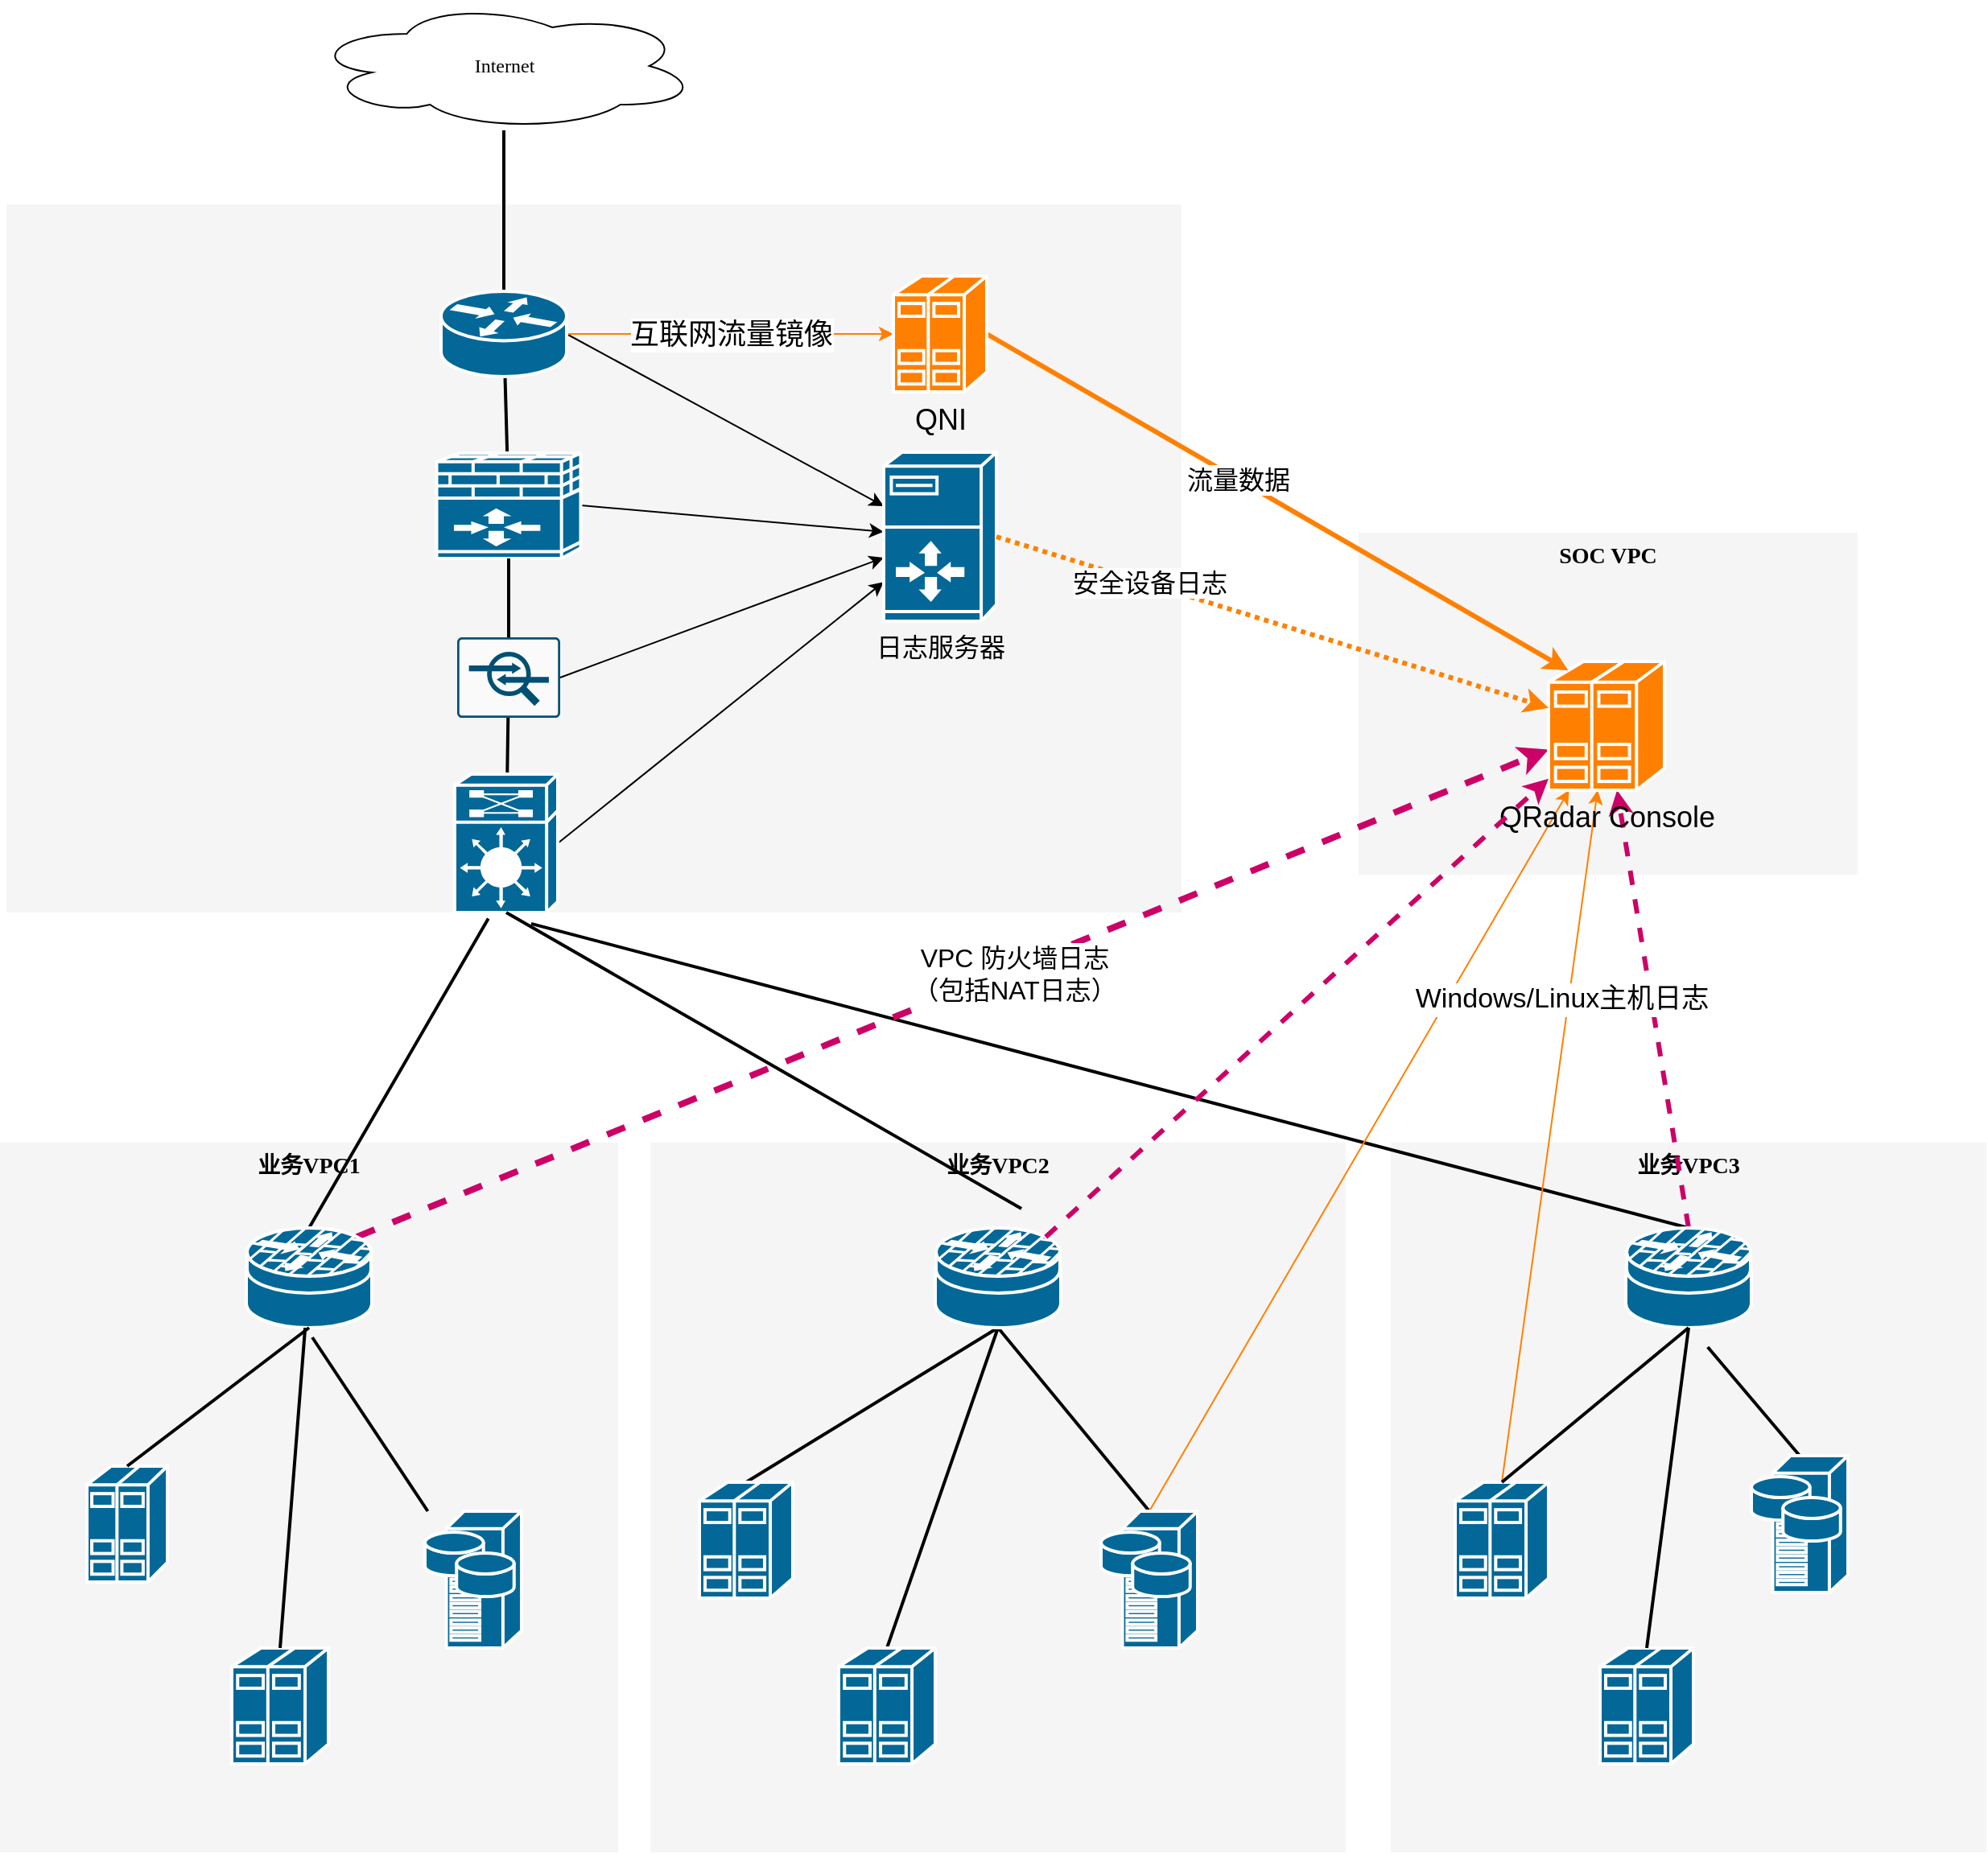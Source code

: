 <mxfile version="14.4.8" type="github">
  <diagram name="Page-1" id="c37626ed-c26b-45fb-9056-f9ebc6bb27b6">
    <mxGraphModel dx="1958" dy="1032" grid="1" gridSize="10" guides="1" tooltips="1" connect="1" arrows="1" fold="1" page="1" pageScale="1" pageWidth="1100" pageHeight="850" background="#ffffff" math="0" shadow="0">
      <root>
        <mxCell id="0" />
        <mxCell id="1" parent="0" />
        <mxCell id="5hQp6zJ6rx_YkQlmQhCc-42" value="SOC VPC" style="whiteSpace=wrap;html=1;rounded=0;shadow=0;comic=0;strokeWidth=1;fontFamily=Verdana;fontSize=14;fillColor=#f5f5f5;strokeColor=none;fontStyle=1;verticalAlign=top;" vertex="1" parent="1">
          <mxGeometry x="1350" y="460" width="310" height="212.5" as="geometry" />
        </mxCell>
        <mxCell id="1c7a67bf8fd3230f-83" value="" style="whiteSpace=wrap;html=1;rounded=0;shadow=0;comic=0;strokeWidth=1;fontFamily=Verdana;fontSize=14;fillColor=#f5f5f5;strokeColor=none;verticalAlign=top;fontStyle=1" parent="1" vertex="1">
          <mxGeometry x="510" y="256" width="730" height="440" as="geometry" />
        </mxCell>
        <mxCell id="1c7a67bf8fd3230f-82" value="业务VPC3" style="whiteSpace=wrap;html=1;rounded=0;shadow=0;comic=0;strokeWidth=1;fontFamily=Verdana;fontSize=14;fillColor=#f5f5f5;strokeColor=none;fontStyle=1;verticalAlign=top;" parent="1" vertex="1">
          <mxGeometry x="1370" y="839" width="370" height="441" as="geometry" />
        </mxCell>
        <mxCell id="1c7a67bf8fd3230f-81" value="&lt;div&gt;业务VPC2&lt;/div&gt;" style="whiteSpace=wrap;html=1;rounded=0;shadow=0;comic=0;strokeWidth=1;fontFamily=Verdana;fontSize=14;fillColor=#f5f5f5;strokeColor=none;fontStyle=1;verticalAlign=top;" parent="1" vertex="1">
          <mxGeometry x="910" y="839" width="432" height="441" as="geometry" />
        </mxCell>
        <mxCell id="1c7a67bf8fd3230f-80" value="业务VPC1" style="whiteSpace=wrap;html=1;rounded=0;shadow=0;comic=0;strokeWidth=1;fontFamily=Verdana;fontSize=14;fillColor=#f5f5f5;strokeColor=none;fontStyle=1;verticalAlign=top;" parent="1" vertex="1">
          <mxGeometry x="506" y="839" width="384" height="441" as="geometry" />
        </mxCell>
        <mxCell id="1c7a67bf8fd3230f-38" style="edgeStyle=none;html=1;labelBackgroundColor=none;startFill=0;endArrow=none;endFill=0;strokeWidth=2;fontFamily=Verdana;fontSize=12;" parent="1" source="5hQp6zJ6rx_YkQlmQhCc-2" target="1c7a67bf8fd3230f-5" edge="1">
          <mxGeometry relative="1" as="geometry" />
        </mxCell>
        <mxCell id="5hQp6zJ6rx_YkQlmQhCc-8" style="edgeStyle=none;rounded=0;orthogonalLoop=1;jettySize=auto;html=1;exitX=1;exitY=0.5;exitDx=0;exitDy=0;exitPerimeter=0;" edge="1" parent="1" source="1c7a67bf8fd3230f-5" target="5hQp6zJ6rx_YkQlmQhCc-4">
          <mxGeometry relative="1" as="geometry" />
        </mxCell>
        <mxCell id="1c7a67bf8fd3230f-5" value="" style="shape=mxgraph.cisco.misc.route_switch_processor;html=1;dashed=0;fillColor=#036897;strokeColor=#ffffff;strokeWidth=2;verticalLabelPosition=bottom;verticalAlign=top;rounded=0;shadow=0;comic=0;fontFamily=Verdana;fontSize=12;" parent="1" vertex="1">
          <mxGeometry x="788.5" y="610" width="64" height="86" as="geometry" />
        </mxCell>
        <mxCell id="1c7a67bf8fd3230f-51" style="edgeStyle=none;html=1;labelBackgroundColor=none;startFill=0;endArrow=none;endFill=0;strokeWidth=2;fontFamily=Verdana;fontSize=12;" parent="1" source="1c7a67bf8fd3230f-10" target="1c7a67bf8fd3230f-48" edge="1">
          <mxGeometry relative="1" as="geometry" />
        </mxCell>
        <mxCell id="5hQp6zJ6rx_YkQlmQhCc-6" style="rounded=0;orthogonalLoop=1;jettySize=auto;html=1;exitX=1;exitY=0.5;exitDx=0;exitDy=0;exitPerimeter=0;" edge="1" parent="1" source="1c7a67bf8fd3230f-10" target="5hQp6zJ6rx_YkQlmQhCc-4">
          <mxGeometry relative="1" as="geometry" />
        </mxCell>
        <mxCell id="1c7a67bf8fd3230f-10" value="" style="shape=mxgraph.cisco.security.ios_firewall;html=1;dashed=0;fillColor=#036897;strokeColor=#ffffff;strokeWidth=2;verticalLabelPosition=bottom;verticalAlign=top;rounded=0;shadow=0;comic=0;fontFamily=Verdana;fontSize=12;" parent="1" vertex="1">
          <mxGeometry x="777.25" y="410" width="89.5" height="66" as="geometry" />
        </mxCell>
        <mxCell id="1c7a67bf8fd3230f-56" style="edgeStyle=none;html=1;labelBackgroundColor=none;startFill=0;endArrow=none;endFill=0;strokeWidth=2;fontFamily=Verdana;fontSize=12;entryX=0.5;entryY=0;entryDx=0;entryDy=0;entryPerimeter=0;exitX=0.326;exitY=1.043;exitDx=0;exitDy=0;exitPerimeter=0;" parent="1" source="1c7a67bf8fd3230f-5" target="5hQp6zJ6rx_YkQlmQhCc-9" edge="1">
          <mxGeometry relative="1" as="geometry">
            <mxPoint x="878.548" y="775.265" as="sourcePoint" />
            <mxPoint x="730" y="896.816" as="targetPoint" />
          </mxGeometry>
        </mxCell>
        <mxCell id="1c7a67bf8fd3230f-57" style="edgeStyle=none;html=1;labelBackgroundColor=none;startFill=0;endArrow=none;endFill=0;strokeWidth=2;fontFamily=Verdana;fontSize=12;exitX=0.5;exitY=1;exitDx=0;exitDy=0;exitPerimeter=0;" parent="1" source="1c7a67bf8fd3230f-5" edge="1">
          <mxGeometry relative="1" as="geometry">
            <mxPoint x="1175.666" y="775.985" as="sourcePoint" />
            <mxPoint x="1140.527" y="880.0" as="targetPoint" />
          </mxGeometry>
        </mxCell>
        <mxCell id="1c7a67bf8fd3230f-63" style="edgeStyle=none;html=1;labelBackgroundColor=none;startFill=0;endArrow=none;endFill=0;strokeWidth=2;fontFamily=Verdana;fontSize=12;entryX=0.5;entryY=0;entryDx=0;entryDy=0;entryPerimeter=0;exitX=0.742;exitY=1.081;exitDx=0;exitDy=0;exitPerimeter=0;" parent="1" source="1c7a67bf8fd3230f-5" target="5hQp6zJ6rx_YkQlmQhCc-12" edge="1">
          <mxGeometry relative="1" as="geometry">
            <mxPoint x="1220.261" y="761.473" as="sourcePoint" />
            <mxPoint x="1522" y="907.512" as="targetPoint" />
          </mxGeometry>
        </mxCell>
        <mxCell id="1c7a67bf8fd3230f-15" value="Internet" style="ellipse;shape=cloud;whiteSpace=wrap;html=1;rounded=0;shadow=0;comic=0;strokeWidth=1;fontFamily=Verdana;fontSize=12;" parent="1" vertex="1">
          <mxGeometry x="698.5" y="130" width="241" height="80" as="geometry" />
        </mxCell>
        <mxCell id="1c7a67bf8fd3230f-66" style="edgeStyle=none;html=1;labelBackgroundColor=none;startFill=0;endArrow=none;endFill=0;strokeWidth=2;fontFamily=Verdana;fontSize=12;" parent="1" target="5hQp6zJ6rx_YkQlmQhCc-21" edge="1">
          <mxGeometry relative="1" as="geometry">
            <mxPoint x="700" y="960" as="sourcePoint" />
            <mxPoint x="764" y="1001.796" as="targetPoint" />
          </mxGeometry>
        </mxCell>
        <mxCell id="1c7a67bf8fd3230f-60" style="edgeStyle=none;html=1;labelBackgroundColor=none;startFill=0;endArrow=none;endFill=0;strokeWidth=2;fontFamily=Verdana;fontSize=12;exitX=0.5;exitY=1;exitDx=0;exitDy=0;exitPerimeter=0;entryX=0.5;entryY=0;entryDx=0;entryDy=0;entryPerimeter=0;" parent="1" source="5hQp6zJ6rx_YkQlmQhCc-11" target="5hQp6zJ6rx_YkQlmQhCc-24" edge="1">
          <mxGeometry relative="1" as="geometry">
            <mxPoint x="1153.087" y="966" as="sourcePoint" />
            <mxPoint x="1178.913" y="1007.0" as="targetPoint" />
          </mxGeometry>
        </mxCell>
        <mxCell id="1c7a67bf8fd3230f-69" style="edgeStyle=none;html=1;labelBackgroundColor=none;startFill=0;endArrow=none;endFill=0;strokeWidth=2;fontFamily=Verdana;fontSize=12;exitX=0.5;exitY=1;exitDx=0;exitDy=0;exitPerimeter=0;entryX=0.5;entryY=0;entryDx=0;entryDy=0;entryPerimeter=0;" parent="1" source="5hQp6zJ6rx_YkQlmQhCc-11" target="5hQp6zJ6rx_YkQlmQhCc-20" edge="1">
          <mxGeometry relative="1" as="geometry">
            <mxPoint x="1094" y="950.003" as="sourcePoint" />
            <mxPoint x="1003.941" y="1026" as="targetPoint" />
          </mxGeometry>
        </mxCell>
        <mxCell id="1c7a67bf8fd3230f-70" style="edgeStyle=none;html=1;labelBackgroundColor=none;startFill=0;endArrow=none;endFill=0;strokeWidth=2;fontFamily=Verdana;fontSize=12;exitX=0.5;exitY=1;exitDx=0;exitDy=0;exitPerimeter=0;entryX=0.5;entryY=0;entryDx=0;entryDy=0;entryPerimeter=0;" parent="1" source="5hQp6zJ6rx_YkQlmQhCc-11" target="5hQp6zJ6rx_YkQlmQhCc-23" edge="1">
          <mxGeometry relative="1" as="geometry">
            <mxPoint x="1098.553" y="966" as="sourcePoint" />
            <mxPoint x="996.426" y="1126" as="targetPoint" />
          </mxGeometry>
        </mxCell>
        <mxCell id="1c7a67bf8fd3230f-59" style="edgeStyle=none;html=1;labelBackgroundColor=none;startFill=0;endArrow=none;endFill=0;strokeWidth=2;fontFamily=Verdana;fontSize=12;entryX=0.5;entryY=0;entryDx=0;entryDy=0;entryPerimeter=0;" parent="1" target="5hQp6zJ6rx_YkQlmQhCc-27" edge="1">
          <mxGeometry relative="1" as="geometry">
            <mxPoint x="1566.866" y="966" as="sourcePoint" />
            <mxPoint x="1579.134" y="1007.0" as="targetPoint" />
          </mxGeometry>
        </mxCell>
        <mxCell id="1c7a67bf8fd3230f-52" style="edgeStyle=none;html=1;labelBackgroundColor=none;startFill=0;endArrow=none;endFill=0;strokeWidth=2;fontFamily=Verdana;fontSize=12;" parent="1" source="1c7a67bf8fd3230f-48" target="1c7a67bf8fd3230f-15" edge="1">
          <mxGeometry relative="1" as="geometry" />
        </mxCell>
        <mxCell id="5hQp6zJ6rx_YkQlmQhCc-5" style="edgeStyle=none;rounded=0;orthogonalLoop=1;jettySize=auto;html=1;exitX=1;exitY=0.5;exitDx=0;exitDy=0;exitPerimeter=0;" edge="1" parent="1" source="1c7a67bf8fd3230f-48" target="5hQp6zJ6rx_YkQlmQhCc-4">
          <mxGeometry relative="1" as="geometry" />
        </mxCell>
        <mxCell id="5hQp6zJ6rx_YkQlmQhCc-50" value="&lt;font style=&quot;font-size: 18px&quot;&gt;互联网流量镜像&lt;br&gt;&lt;/font&gt;" style="edgeStyle=none;rounded=0;orthogonalLoop=1;jettySize=auto;html=1;exitX=1;exitY=0.5;exitDx=0;exitDy=0;exitPerimeter=0;entryX=0;entryY=0.5;entryDx=0;entryDy=0;entryPerimeter=0;strokeColor=#FF8000;" edge="1" parent="1" source="1c7a67bf8fd3230f-48" target="5hQp6zJ6rx_YkQlmQhCc-46">
          <mxGeometry relative="1" as="geometry" />
        </mxCell>
        <mxCell id="1c7a67bf8fd3230f-48" value="" style="shape=mxgraph.cisco.routers.router;html=1;dashed=0;fillColor=#036897;strokeColor=#ffffff;strokeWidth=2;verticalLabelPosition=bottom;verticalAlign=top;rounded=0;shadow=0;comic=0;fontFamily=Verdana;fontSize=12;" parent="1" vertex="1">
          <mxGeometry x="780" y="310" width="78" height="53" as="geometry" />
        </mxCell>
        <mxCell id="5hQp6zJ6rx_YkQlmQhCc-7" style="edgeStyle=none;rounded=0;orthogonalLoop=1;jettySize=auto;html=1;exitX=1;exitY=0.5;exitDx=0;exitDy=0;exitPerimeter=0;" edge="1" parent="1" source="5hQp6zJ6rx_YkQlmQhCc-2" target="5hQp6zJ6rx_YkQlmQhCc-4">
          <mxGeometry relative="1" as="geometry" />
        </mxCell>
        <mxCell id="5hQp6zJ6rx_YkQlmQhCc-2" value="" style="points=[[0.015,0.015,0],[0.985,0.015,0],[0.985,0.985,0],[0.015,0.985,0],[0.25,0,0],[0.5,0,0],[0.75,0,0],[1,0.25,0],[1,0.5,0],[1,0.75,0],[0.75,1,0],[0.5,1,0],[0.25,1,0],[0,0.75,0],[0,0.5,0],[0,0.25,0]];verticalLabelPosition=bottom;html=1;verticalAlign=top;aspect=fixed;align=center;pointerEvents=1;shape=mxgraph.cisco19.rect;prIcon=ips_ids;fillColor=#FAFAFA;strokeColor=#005073;" vertex="1" parent="1">
          <mxGeometry x="790" y="525" width="64" height="50" as="geometry" />
        </mxCell>
        <mxCell id="5hQp6zJ6rx_YkQlmQhCc-3" style="edgeStyle=none;html=1;labelBackgroundColor=none;startFill=0;endArrow=none;endFill=0;strokeWidth=2;fontFamily=Verdana;fontSize=12;exitX=0.5;exitY=1;exitDx=0;exitDy=0;exitPerimeter=0;" edge="1" parent="1" source="1c7a67bf8fd3230f-10" target="5hQp6zJ6rx_YkQlmQhCc-2">
          <mxGeometry relative="1" as="geometry">
            <mxPoint x="821" y="490" as="sourcePoint" />
            <mxPoint x="818.002" y="620" as="targetPoint" />
          </mxGeometry>
        </mxCell>
        <mxCell id="5hQp6zJ6rx_YkQlmQhCc-4" value="&lt;font style=&quot;font-size: 16px&quot;&gt;日志服务器&lt;br&gt;&lt;/font&gt;" style="shape=mxgraph.cisco.servers.server_with_router;html=1;pointerEvents=1;dashed=0;fillColor=#036897;strokeColor=#ffffff;strokeWidth=2;verticalLabelPosition=bottom;verticalAlign=top;align=center;outlineConnect=0;" vertex="1" parent="1">
          <mxGeometry x="1055" y="410" width="70" height="105" as="geometry" />
        </mxCell>
        <mxCell id="5hQp6zJ6rx_YkQlmQhCc-9" value="" style="shape=mxgraph.cisco.security.router_firewall;html=1;pointerEvents=1;dashed=0;fillColor=#036897;strokeColor=#ffffff;strokeWidth=2;verticalLabelPosition=bottom;verticalAlign=top;align=center;outlineConnect=0;" vertex="1" parent="1">
          <mxGeometry x="659" y="892" width="78" height="62" as="geometry" />
        </mxCell>
        <mxCell id="5hQp6zJ6rx_YkQlmQhCc-57" style="rounded=0;orthogonalLoop=1;jettySize=auto;html=1;exitX=0.88;exitY=0.09;exitDx=0;exitDy=0;exitPerimeter=0;dashed=1;strokeColor=#CC0066;strokeWidth=4;" edge="1" parent="1" source="5hQp6zJ6rx_YkQlmQhCc-10" target="5hQp6zJ6rx_YkQlmQhCc-45">
          <mxGeometry relative="1" as="geometry" />
        </mxCell>
        <mxCell id="5hQp6zJ6rx_YkQlmQhCc-59" value="&lt;div style=&quot;font-size: 16px;&quot;&gt;VPC 防火墙日志&lt;/div&gt;&lt;div style=&quot;font-size: 16px;&quot;&gt;（包括NAT日志）&lt;br style=&quot;font-size: 16px;&quot;&gt;&lt;/div&gt;" style="edgeLabel;html=1;align=center;verticalAlign=middle;resizable=0;points=[];fontSize=16;" vertex="1" connectable="0" parent="5hQp6zJ6rx_YkQlmQhCc-57">
          <mxGeometry x="0.096" y="-3" relative="1" as="geometry">
            <mxPoint x="1" y="-1" as="offset" />
          </mxGeometry>
        </mxCell>
        <mxCell id="5hQp6zJ6rx_YkQlmQhCc-10" value="" style="shape=mxgraph.cisco.security.router_firewall;html=1;pointerEvents=1;dashed=0;fillColor=#036897;strokeColor=#ffffff;strokeWidth=2;verticalLabelPosition=bottom;verticalAlign=top;align=center;outlineConnect=0;" vertex="1" parent="1">
          <mxGeometry x="659" y="892" width="78" height="62" as="geometry" />
        </mxCell>
        <mxCell id="5hQp6zJ6rx_YkQlmQhCc-11" value="" style="shape=mxgraph.cisco.security.router_firewall;html=1;pointerEvents=1;dashed=0;fillColor=#036897;strokeColor=#ffffff;strokeWidth=2;verticalLabelPosition=bottom;verticalAlign=top;align=center;outlineConnect=0;" vertex="1" parent="1">
          <mxGeometry x="1087" y="892" width="78" height="62" as="geometry" />
        </mxCell>
        <mxCell id="5hQp6zJ6rx_YkQlmQhCc-58" style="edgeStyle=none;rounded=0;orthogonalLoop=1;jettySize=auto;html=1;exitX=0.5;exitY=0;exitDx=0;exitDy=0;exitPerimeter=0;dashed=1;strokeColor=#CC0066;strokeWidth=3;" edge="1" parent="1" source="5hQp6zJ6rx_YkQlmQhCc-12" target="5hQp6zJ6rx_YkQlmQhCc-45">
          <mxGeometry relative="1" as="geometry" />
        </mxCell>
        <mxCell id="5hQp6zJ6rx_YkQlmQhCc-12" value="" style="shape=mxgraph.cisco.security.router_firewall;html=1;pointerEvents=1;dashed=0;fillColor=#036897;strokeColor=#ffffff;strokeWidth=2;verticalLabelPosition=bottom;verticalAlign=top;align=center;outlineConnect=0;" vertex="1" parent="1">
          <mxGeometry x="1516" y="892" width="78" height="62" as="geometry" />
        </mxCell>
        <mxCell id="5hQp6zJ6rx_YkQlmQhCc-18" value="" style="shape=mxgraph.cisco.servers.standard_host;html=1;pointerEvents=1;dashed=0;fillColor=#036897;strokeColor=#ffffff;strokeWidth=2;verticalLabelPosition=bottom;verticalAlign=top;align=center;outlineConnect=0;" vertex="1" parent="1">
          <mxGeometry x="560" y="1040" width="50" height="72" as="geometry" />
        </mxCell>
        <mxCell id="5hQp6zJ6rx_YkQlmQhCc-19" value="" style="shape=mxgraph.cisco.servers.standard_host;html=1;pointerEvents=1;dashed=0;fillColor=#036897;strokeColor=#ffffff;strokeWidth=2;verticalLabelPosition=bottom;verticalAlign=top;align=center;outlineConnect=0;" vertex="1" parent="1">
          <mxGeometry x="650" y="1153" width="60" height="72" as="geometry" />
        </mxCell>
        <mxCell id="5hQp6zJ6rx_YkQlmQhCc-20" value="" style="shape=mxgraph.cisco.servers.standard_host;html=1;pointerEvents=1;dashed=0;fillColor=#036897;strokeColor=#ffffff;strokeWidth=2;verticalLabelPosition=bottom;verticalAlign=top;align=center;outlineConnect=0;" vertex="1" parent="1">
          <mxGeometry x="940.5" y="1050" width="58" height="72" as="geometry" />
        </mxCell>
        <mxCell id="5hQp6zJ6rx_YkQlmQhCc-21" value="" style="shape=mxgraph.cisco.servers.storage_server;html=1;pointerEvents=1;dashed=0;fillColor=#036897;strokeColor=#ffffff;strokeWidth=2;verticalLabelPosition=bottom;verticalAlign=top;align=center;outlineConnect=0;" vertex="1" parent="1">
          <mxGeometry x="770" y="1068" width="60" height="85" as="geometry" />
        </mxCell>
        <mxCell id="5hQp6zJ6rx_YkQlmQhCc-23" value="" style="shape=mxgraph.cisco.servers.standard_host;html=1;pointerEvents=1;dashed=0;fillColor=#036897;strokeColor=#ffffff;strokeWidth=2;verticalLabelPosition=bottom;verticalAlign=top;align=center;outlineConnect=0;" vertex="1" parent="1">
          <mxGeometry x="1027" y="1153" width="60" height="72" as="geometry" />
        </mxCell>
        <mxCell id="5hQp6zJ6rx_YkQlmQhCc-62" style="edgeStyle=none;rounded=0;orthogonalLoop=1;jettySize=auto;html=1;exitX=0.5;exitY=0;exitDx=0;exitDy=0;exitPerimeter=0;strokeColor=#FF8000;fontSize=16;" edge="1" parent="1" source="5hQp6zJ6rx_YkQlmQhCc-24" target="5hQp6zJ6rx_YkQlmQhCc-45">
          <mxGeometry relative="1" as="geometry" />
        </mxCell>
        <mxCell id="5hQp6zJ6rx_YkQlmQhCc-24" value="" style="shape=mxgraph.cisco.servers.storage_server;html=1;pointerEvents=1;dashed=0;fillColor=#036897;strokeColor=#ffffff;strokeWidth=2;verticalLabelPosition=bottom;verticalAlign=top;align=center;outlineConnect=0;" vertex="1" parent="1">
          <mxGeometry x="1190" y="1068" width="60" height="85" as="geometry" />
        </mxCell>
        <mxCell id="5hQp6zJ6rx_YkQlmQhCc-54" style="edgeStyle=none;rounded=0;orthogonalLoop=1;jettySize=auto;html=1;exitX=0.5;exitY=0;exitDx=0;exitDy=0;exitPerimeter=0;strokeColor=#FF8000;" edge="1" parent="1" source="5hQp6zJ6rx_YkQlmQhCc-25" target="5hQp6zJ6rx_YkQlmQhCc-45">
          <mxGeometry relative="1" as="geometry" />
        </mxCell>
        <mxCell id="5hQp6zJ6rx_YkQlmQhCc-55" value="&lt;font style=&quot;font-size: 17px&quot;&gt;Windows/Linux主机日志&lt;/font&gt;" style="edgeLabel;html=1;align=center;verticalAlign=middle;resizable=0;points=[];" vertex="1" connectable="0" parent="5hQp6zJ6rx_YkQlmQhCc-54">
          <mxGeometry x="0.397" y="5" relative="1" as="geometry">
            <mxPoint y="1" as="offset" />
          </mxGeometry>
        </mxCell>
        <mxCell id="5hQp6zJ6rx_YkQlmQhCc-25" value="" style="shape=mxgraph.cisco.servers.standard_host;html=1;pointerEvents=1;dashed=0;fillColor=#036897;strokeColor=#ffffff;strokeWidth=2;verticalLabelPosition=bottom;verticalAlign=top;align=center;outlineConnect=0;" vertex="1" parent="1">
          <mxGeometry x="1410" y="1050" width="58" height="72" as="geometry" />
        </mxCell>
        <mxCell id="5hQp6zJ6rx_YkQlmQhCc-26" value="" style="shape=mxgraph.cisco.servers.standard_host;html=1;pointerEvents=1;dashed=0;fillColor=#036897;strokeColor=#ffffff;strokeWidth=2;verticalLabelPosition=bottom;verticalAlign=top;align=center;outlineConnect=0;" vertex="1" parent="1">
          <mxGeometry x="1500" y="1153" width="58" height="72" as="geometry" />
        </mxCell>
        <mxCell id="5hQp6zJ6rx_YkQlmQhCc-27" value="" style="shape=mxgraph.cisco.servers.storage_server;html=1;pointerEvents=1;dashed=0;fillColor=#036897;strokeColor=#ffffff;strokeWidth=2;verticalLabelPosition=bottom;verticalAlign=top;align=center;outlineConnect=0;" vertex="1" parent="1">
          <mxGeometry x="1594" y="1033.5" width="60" height="85" as="geometry" />
        </mxCell>
        <mxCell id="5hQp6zJ6rx_YkQlmQhCc-29" style="edgeStyle=none;html=1;labelBackgroundColor=none;startFill=0;endArrow=none;endFill=0;strokeWidth=2;fontFamily=Verdana;fontSize=12;entryX=0.5;entryY=0;entryDx=0;entryDy=0;entryPerimeter=0;exitX=0.5;exitY=1;exitDx=0;exitDy=0;exitPerimeter=0;" edge="1" parent="1" source="5hQp6zJ6rx_YkQlmQhCc-12" target="5hQp6zJ6rx_YkQlmQhCc-26">
          <mxGeometry relative="1" as="geometry">
            <mxPoint x="1515.996" y="1000.5" as="sourcePoint" />
            <mxPoint x="1573.13" y="1068" as="targetPoint" />
          </mxGeometry>
        </mxCell>
        <mxCell id="5hQp6zJ6rx_YkQlmQhCc-30" style="edgeStyle=none;html=1;labelBackgroundColor=none;startFill=0;endArrow=none;endFill=0;strokeWidth=2;fontFamily=Verdana;fontSize=12;entryX=0.5;entryY=0;entryDx=0;entryDy=0;entryPerimeter=0;exitX=0.5;exitY=1;exitDx=0;exitDy=0;exitPerimeter=0;" edge="1" parent="1" source="5hQp6zJ6rx_YkQlmQhCc-12" target="5hQp6zJ6rx_YkQlmQhCc-25">
          <mxGeometry relative="1" as="geometry">
            <mxPoint x="1576.866" y="976" as="sourcePoint" />
            <mxPoint x="1634" y="1043.5" as="targetPoint" />
          </mxGeometry>
        </mxCell>
        <mxCell id="5hQp6zJ6rx_YkQlmQhCc-31" style="edgeStyle=none;html=1;labelBackgroundColor=none;startFill=0;endArrow=none;endFill=0;strokeWidth=2;fontFamily=Verdana;fontSize=12;entryX=0.5;entryY=0;entryDx=0;entryDy=0;entryPerimeter=0;exitX=0.5;exitY=1;exitDx=0;exitDy=0;exitPerimeter=0;" edge="1" parent="1" source="5hQp6zJ6rx_YkQlmQhCc-10" target="5hQp6zJ6rx_YkQlmQhCc-18">
          <mxGeometry relative="1" as="geometry">
            <mxPoint x="619.996" y="966" as="sourcePoint" />
            <mxPoint x="677.13" y="1033.5" as="targetPoint" />
          </mxGeometry>
        </mxCell>
        <mxCell id="5hQp6zJ6rx_YkQlmQhCc-32" style="edgeStyle=none;html=1;labelBackgroundColor=none;startFill=0;endArrow=none;endFill=0;strokeWidth=2;fontFamily=Verdana;fontSize=12;entryX=0.5;entryY=0;entryDx=0;entryDy=0;entryPerimeter=0;" edge="1" parent="1" source="5hQp6zJ6rx_YkQlmQhCc-10" target="5hQp6zJ6rx_YkQlmQhCc-19">
          <mxGeometry relative="1" as="geometry">
            <mxPoint x="619.996" y="966" as="sourcePoint" />
            <mxPoint x="677.13" y="1033.5" as="targetPoint" />
          </mxGeometry>
        </mxCell>
        <mxCell id="5hQp6zJ6rx_YkQlmQhCc-45" value="&lt;font style=&quot;font-size: 18px&quot;&gt;QRadar Console&lt;br&gt;&lt;/font&gt;" style="shape=mxgraph.cisco.servers.standard_host;html=1;pointerEvents=1;dashed=0;strokeColor=#ffffff;strokeWidth=2;verticalLabelPosition=bottom;verticalAlign=top;align=center;outlineConnect=0;fillColor=#FF8000;" vertex="1" parent="1">
          <mxGeometry x="1468" y="540" width="72" height="80" as="geometry" />
        </mxCell>
        <mxCell id="5hQp6zJ6rx_YkQlmQhCc-52" style="rounded=0;orthogonalLoop=1;jettySize=auto;html=1;exitX=1;exitY=0.5;exitDx=0;exitDy=0;exitPerimeter=0;entryX=0.17;entryY=0.07;entryDx=0;entryDy=0;entryPerimeter=0;strokeColor=#FF8000;strokeWidth=3;" edge="1" parent="1" source="5hQp6zJ6rx_YkQlmQhCc-46" target="5hQp6zJ6rx_YkQlmQhCc-45">
          <mxGeometry relative="1" as="geometry" />
        </mxCell>
        <mxCell id="5hQp6zJ6rx_YkQlmQhCc-61" value="流量数据" style="edgeLabel;html=1;align=center;verticalAlign=middle;resizable=0;points=[];fontSize=16;" vertex="1" connectable="0" parent="5hQp6zJ6rx_YkQlmQhCc-52">
          <mxGeometry x="-0.141" relative="1" as="geometry">
            <mxPoint as="offset" />
          </mxGeometry>
        </mxCell>
        <mxCell id="5hQp6zJ6rx_YkQlmQhCc-46" value="&lt;font style=&quot;font-size: 18px&quot;&gt;QNI&lt;/font&gt;" style="shape=mxgraph.cisco.servers.standard_host;html=1;pointerEvents=1;dashed=0;strokeColor=#ffffff;strokeWidth=2;verticalLabelPosition=bottom;verticalAlign=top;align=center;outlineConnect=0;fillColor=#FF8000;" vertex="1" parent="1">
          <mxGeometry x="1061" y="300.5" width="58" height="72" as="geometry" />
        </mxCell>
        <mxCell id="5hQp6zJ6rx_YkQlmQhCc-53" style="edgeStyle=none;rounded=0;orthogonalLoop=1;jettySize=auto;html=1;exitX=1;exitY=0.5;exitDx=0;exitDy=0;exitPerimeter=0;strokeColor=#FF8000;strokeWidth=3;dashed=1;dashPattern=1 1;" edge="1" parent="1" source="5hQp6zJ6rx_YkQlmQhCc-4" target="5hQp6zJ6rx_YkQlmQhCc-45">
          <mxGeometry relative="1" as="geometry">
            <mxPoint x="1320" y="570" as="targetPoint" />
          </mxGeometry>
        </mxCell>
        <mxCell id="5hQp6zJ6rx_YkQlmQhCc-60" value="安全设备日志" style="edgeLabel;html=1;align=center;verticalAlign=middle;resizable=0;points=[];fontSize=16;" vertex="1" connectable="0" parent="5hQp6zJ6rx_YkQlmQhCc-53">
          <mxGeometry x="-0.452" y="1" relative="1" as="geometry">
            <mxPoint as="offset" />
          </mxGeometry>
        </mxCell>
        <mxCell id="5hQp6zJ6rx_YkQlmQhCc-56" style="edgeStyle=none;rounded=0;orthogonalLoop=1;jettySize=auto;html=1;exitX=0.88;exitY=0.09;exitDx=0;exitDy=0;exitPerimeter=0;dashed=1;strokeWidth=3;strokeColor=#CC0066;" edge="1" parent="1" source="5hQp6zJ6rx_YkQlmQhCc-11" target="5hQp6zJ6rx_YkQlmQhCc-45">
          <mxGeometry relative="1" as="geometry" />
        </mxCell>
      </root>
    </mxGraphModel>
  </diagram>
</mxfile>
